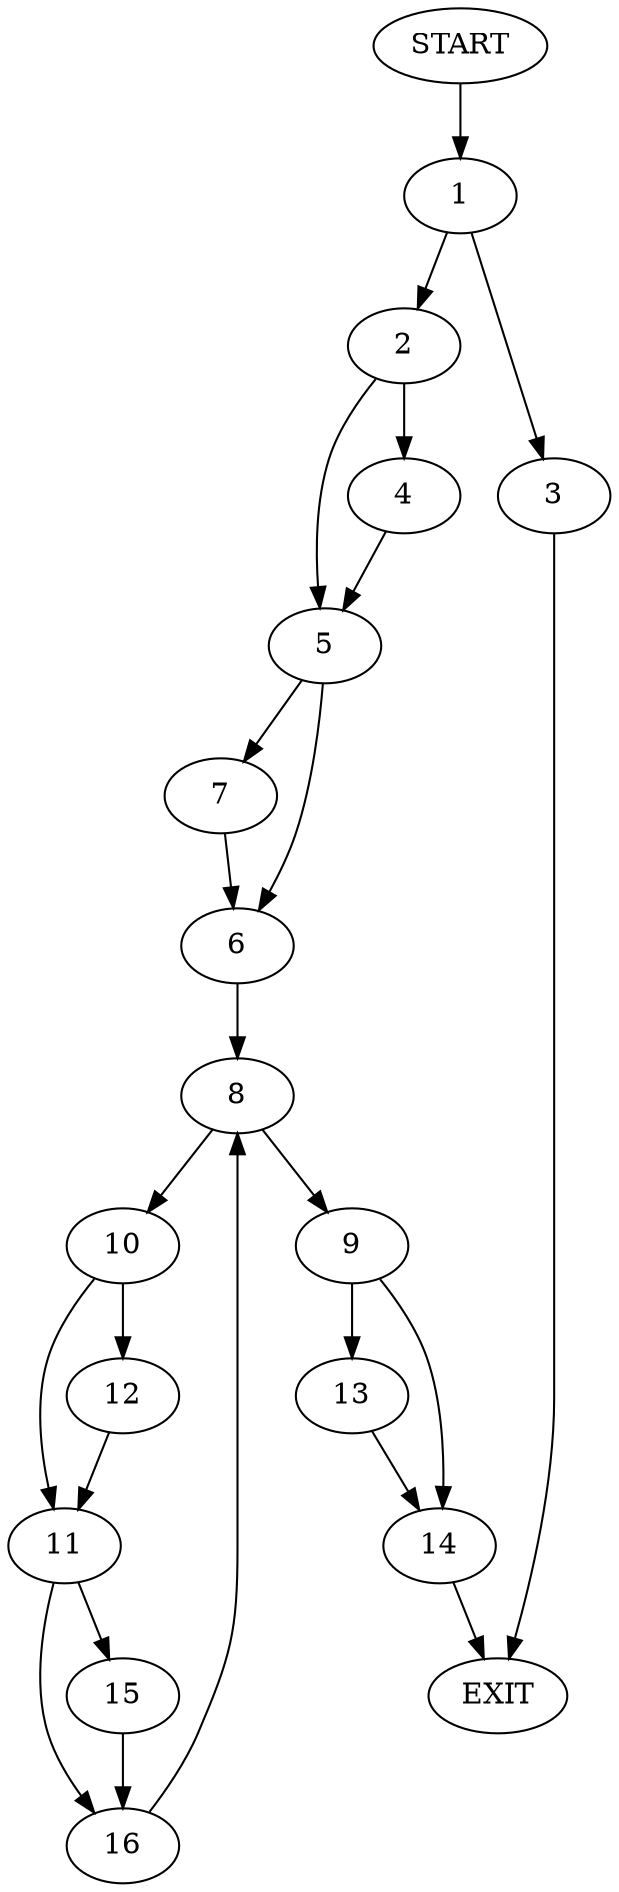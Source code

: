 digraph {
0 [label="START"]
17 [label="EXIT"]
0 -> 1
1 -> 2
1 -> 3
3 -> 17
2 -> 4
2 -> 5
4 -> 5
5 -> 6
5 -> 7
6 -> 8
7 -> 6
8 -> 9
8 -> 10
10 -> 11
10 -> 12
9 -> 13
9 -> 14
11 -> 15
11 -> 16
12 -> 11
15 -> 16
16 -> 8
13 -> 14
14 -> 17
}
